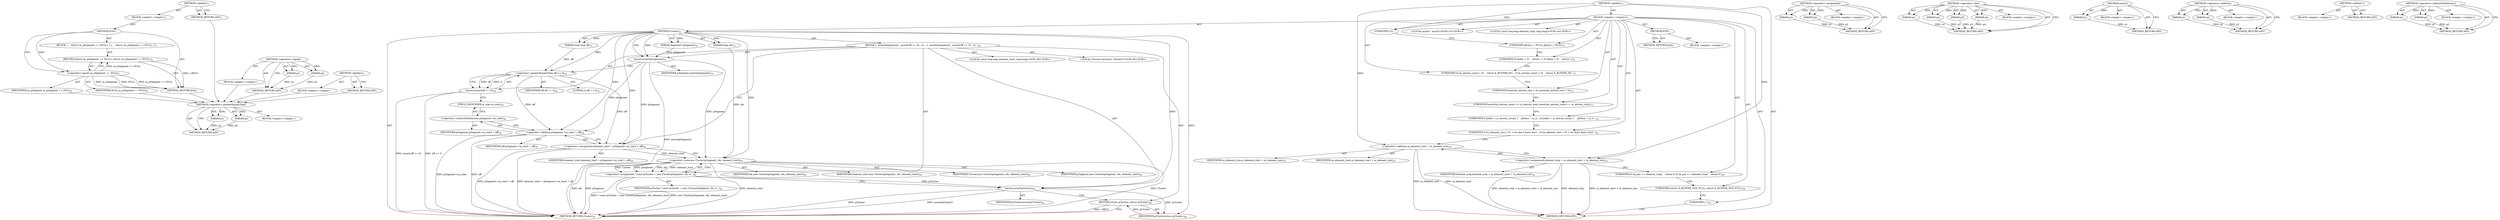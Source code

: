 digraph "&lt;operator&gt;.indirectFieldAccess" {
vulnerable_6 [label=<(METHOD,&lt;global&gt;)<SUB>1</SUB>>];
vulnerable_7 [label=<(BLOCK,&lt;empty&gt;,&lt;empty&gt;)<SUB>1</SUB>>];
vulnerable_8 [label=<(METHOD,EOS)<SUB>1</SUB>>];
vulnerable_9 [label=<(BLOCK,{
    return (m_pSegment == NULL);
 },{
    return (m_pSegment == NULL);
 })<SUB>3</SUB>>];
vulnerable_10 [label=<(RETURN,return (m_pSegment == NULL);,return (m_pSegment == NULL);)<SUB>4</SUB>>];
vulnerable_11 [label=<(&lt;operator&gt;.equals,m_pSegment == NULL)<SUB>4</SUB>>];
vulnerable_12 [label=<(IDENTIFIER,m_pSegment,m_pSegment == NULL)<SUB>4</SUB>>];
vulnerable_13 [label=<(IDENTIFIER,NULL,m_pSegment == NULL)<SUB>4</SUB>>];
vulnerable_14 [label=<(METHOD_RETURN,bool)<SUB>1</SUB>>];
vulnerable_16 [label=<(METHOD_RETURN,ANY)<SUB>1</SUB>>];
vulnerable_31 [label=<(METHOD,&lt;operator&gt;.equals)>];
vulnerable_32 [label=<(PARAM,p1)>];
vulnerable_33 [label=<(PARAM,p2)>];
vulnerable_34 [label=<(BLOCK,&lt;empty&gt;,&lt;empty&gt;)>];
vulnerable_35 [label=<(METHOD_RETURN,ANY)>];
vulnerable_25 [label=<(METHOD,&lt;global&gt;)<SUB>1</SUB>>];
vulnerable_26 [label=<(BLOCK,&lt;empty&gt;,&lt;empty&gt;)>];
vulnerable_27 [label=<(METHOD_RETURN,ANY)>];
fixed_106 [label=<(METHOD,&lt;operator&gt;.greaterEqualsThan)>];
fixed_107 [label=<(PARAM,p1)>];
fixed_108 [label=<(PARAM,p2)>];
fixed_109 [label=<(BLOCK,&lt;empty&gt;,&lt;empty&gt;)>];
fixed_110 [label=<(METHOD_RETURN,ANY)>];
fixed_6 [label=<(METHOD,&lt;global&gt;)<SUB>1</SUB>>];
fixed_7 [label=<(BLOCK,&lt;empty&gt;,&lt;empty&gt;)<SUB>1</SUB>>];
fixed_8 [label=<(METHOD,EOS)<SUB>1</SUB>>];
fixed_9 [label=<(BLOCK,&lt;empty&gt;,&lt;empty&gt;)>];
fixed_10 [label=<(METHOD_RETURN,bool)<SUB>1</SUB>>];
fixed_12 [label=<(UNKNOWN,t,t)<SUB>1</SUB>>];
fixed_13 [label=<(UNKNOWN,pEntry = NULL;,pEntry = NULL;)<SUB>2</SUB>>];
fixed_14 [label=<(UNKNOWN,if (index &lt; 0)
    return -1;,if (index &lt; 0)
    return -1;)<SUB>4</SUB>>];
fixed_15 [label=<(UNKNOWN,if (m_entries_count &lt; 0)
    return E_BUFFER_NO...,if (m_entries_count &lt; 0)
    return E_BUFFER_NO...)<SUB>7</SUB>>];
fixed_16 [label="<(LOCAL,assert : assert)<SUB>10</SUB>>"];
fixed_17 [label=<(UNKNOWN,assert(m_entries_size &gt; 0);,assert(m_entries_size &gt; 0);)<SUB>11</SUB>>];
fixed_18 [label=<(UNKNOWN,assert(m_entries_count &lt;= m_entries_size);,assert(m_entries_count &lt;= m_entries_size);)<SUB>12</SUB>>];
fixed_19 [label=<(UNKNOWN,if (index &lt; m_entries_count) {
    pEntry = m_e...,if (index &lt; m_entries_count) {
    pEntry = m_e...)<SUB>14</SUB>>];
fixed_20 [label=<(UNKNOWN,if (m_element_size &lt; 0)  // we don't know clust...,if (m_element_size &lt; 0)  // we don't know clust...)<SUB>21</SUB>>];
fixed_21 [label="<(LOCAL,const long long element_stop: long long)<SUB>24</SUB>>"];
fixed_22 [label=<(&lt;operator&gt;.assignment,element_stop = m_element_start + m_element_size)<SUB>24</SUB>>];
fixed_23 [label=<(IDENTIFIER,element_stop,element_stop = m_element_start + m_element_size)<SUB>24</SUB>>];
fixed_24 [label=<(&lt;operator&gt;.addition,m_element_start + m_element_size)<SUB>24</SUB>>];
fixed_25 [label=<(IDENTIFIER,m_element_start,m_element_start + m_element_size)<SUB>24</SUB>>];
fixed_26 [label=<(IDENTIFIER,m_element_size,m_element_start + m_element_size)<SUB>24</SUB>>];
fixed_27 [label=<(UNKNOWN,if (m_pos &gt;= element_stop)
    return 0;,if (m_pos &gt;= element_stop)
    return 0;)<SUB>26</SUB>>];
fixed_28 [label=<(UNKNOWN,return E_BUFFER_NOT_FULL;,return E_BUFFER_NOT_FULL;)<SUB>29</SUB>>];
fixed_29 [label=<(UNKNOWN,},})<SUB>30</SUB>>];
fixed_30 [label=<(METHOD,Create)<SUB>32</SUB>>];
fixed_31 [label=<(PARAM,Segment* pSegment)<SUB>32</SUB>>];
fixed_32 [label=<(PARAM,long idx)<SUB>32</SUB>>];
fixed_33 [label=<(PARAM,long long off)<SUB>32</SUB>>];
fixed_34 [label=<(BLOCK,{
  assert(pSegment);
  assert(off &gt;= 0);

  co...,{
  assert(pSegment);
  assert(off &gt;= 0);

  co...)<SUB>34</SUB>>];
fixed_35 [label=<(assert,assert(pSegment))<SUB>35</SUB>>];
fixed_36 [label=<(IDENTIFIER,pSegment,assert(pSegment))<SUB>35</SUB>>];
fixed_37 [label=<(assert,assert(off &gt;= 0))<SUB>36</SUB>>];
fixed_38 [label=<(&lt;operator&gt;.greaterEqualsThan,off &gt;= 0)<SUB>36</SUB>>];
fixed_39 [label=<(IDENTIFIER,off,off &gt;= 0)<SUB>36</SUB>>];
fixed_40 [label=<(LITERAL,0,off &gt;= 0)<SUB>36</SUB>>];
fixed_41 [label="<(LOCAL,const long long element_start: long long)<SUB>38</SUB>>"];
fixed_42 [label=<(&lt;operator&gt;.assignment,element_start = pSegment-&gt;m_start + off)<SUB>38</SUB>>];
fixed_43 [label=<(IDENTIFIER,element_start,element_start = pSegment-&gt;m_start + off)<SUB>38</SUB>>];
fixed_44 [label=<(&lt;operator&gt;.addition,pSegment-&gt;m_start + off)<SUB>38</SUB>>];
fixed_45 [label=<(&lt;operator&gt;.indirectFieldAccess,pSegment-&gt;m_start)<SUB>38</SUB>>];
fixed_46 [label=<(IDENTIFIER,pSegment,pSegment-&gt;m_start + off)<SUB>38</SUB>>];
fixed_47 [label=<(FIELD_IDENTIFIER,m_start,m_start)<SUB>38</SUB>>];
fixed_48 [label=<(IDENTIFIER,off,pSegment-&gt;m_start + off)<SUB>38</SUB>>];
fixed_49 [label="<(LOCAL,Cluster* pCluster: Cluster*)<SUB>40</SUB>>"];
fixed_50 [label=<(&lt;operator&gt;.assignment,* const pCluster = new Cluster(pSegment, idx, e...)<SUB>40</SUB>>];
fixed_51 [label=<(IDENTIFIER,pCluster,* const pCluster = new Cluster(pSegment, idx, e...)<SUB>40</SUB>>];
fixed_52 [label=<(&lt;operator&gt;.new,new Cluster(pSegment, idx, element_start))<SUB>40</SUB>>];
fixed_53 [label=<(IDENTIFIER,Cluster,new Cluster(pSegment, idx, element_start))<SUB>40</SUB>>];
fixed_54 [label=<(IDENTIFIER,pSegment,new Cluster(pSegment, idx, element_start))<SUB>40</SUB>>];
fixed_55 [label=<(IDENTIFIER,idx,new Cluster(pSegment, idx, element_start))<SUB>40</SUB>>];
fixed_56 [label=<(IDENTIFIER,element_start,new Cluster(pSegment, idx, element_start))<SUB>40</SUB>>];
fixed_57 [label=<(assert,assert(pCluster))<SUB>42</SUB>>];
fixed_58 [label=<(IDENTIFIER,pCluster,assert(pCluster))<SUB>42</SUB>>];
fixed_59 [label=<(RETURN,return pCluster;,return pCluster;)<SUB>44</SUB>>];
fixed_60 [label=<(IDENTIFIER,pCluster,return pCluster;)<SUB>44</SUB>>];
fixed_61 [label=<(METHOD_RETURN,Cluster)<SUB>32</SUB>>];
fixed_63 [label=<(METHOD_RETURN,ANY)<SUB>1</SUB>>];
fixed_92 [label=<(METHOD,&lt;operator&gt;.assignment)>];
fixed_93 [label=<(PARAM,p1)>];
fixed_94 [label=<(PARAM,p2)>];
fixed_95 [label=<(BLOCK,&lt;empty&gt;,&lt;empty&gt;)>];
fixed_96 [label=<(METHOD_RETURN,ANY)>];
fixed_116 [label=<(METHOD,&lt;operator&gt;.new)>];
fixed_117 [label=<(PARAM,p1)>];
fixed_118 [label=<(PARAM,p2)>];
fixed_119 [label=<(PARAM,p3)>];
fixed_120 [label=<(PARAM,p4)>];
fixed_121 [label=<(BLOCK,&lt;empty&gt;,&lt;empty&gt;)>];
fixed_122 [label=<(METHOD_RETURN,ANY)>];
fixed_102 [label=<(METHOD,assert)>];
fixed_103 [label=<(PARAM,p1)>];
fixed_104 [label=<(BLOCK,&lt;empty&gt;,&lt;empty&gt;)>];
fixed_105 [label=<(METHOD_RETURN,ANY)>];
fixed_97 [label=<(METHOD,&lt;operator&gt;.addition)>];
fixed_98 [label=<(PARAM,p1)>];
fixed_99 [label=<(PARAM,p2)>];
fixed_100 [label=<(BLOCK,&lt;empty&gt;,&lt;empty&gt;)>];
fixed_101 [label=<(METHOD_RETURN,ANY)>];
fixed_86 [label=<(METHOD,&lt;global&gt;)<SUB>1</SUB>>];
fixed_87 [label=<(BLOCK,&lt;empty&gt;,&lt;empty&gt;)>];
fixed_88 [label=<(METHOD_RETURN,ANY)>];
fixed_111 [label=<(METHOD,&lt;operator&gt;.indirectFieldAccess)>];
fixed_112 [label=<(PARAM,p1)>];
fixed_113 [label=<(PARAM,p2)>];
fixed_114 [label=<(BLOCK,&lt;empty&gt;,&lt;empty&gt;)>];
fixed_115 [label=<(METHOD_RETURN,ANY)>];
vulnerable_6 -> vulnerable_7  [key=0, label="AST: "];
vulnerable_6 -> vulnerable_16  [key=0, label="AST: "];
vulnerable_6 -> vulnerable_16  [key=1, label="CFG: "];
vulnerable_7 -> vulnerable_8  [key=0, label="AST: "];
vulnerable_8 -> vulnerable_9  [key=0, label="AST: "];
vulnerable_8 -> vulnerable_14  [key=0, label="AST: "];
vulnerable_8 -> vulnerable_11  [key=0, label="CFG: "];
vulnerable_8 -> vulnerable_11  [key=1, label="DDG: "];
vulnerable_9 -> vulnerable_10  [key=0, label="AST: "];
vulnerable_10 -> vulnerable_11  [key=0, label="AST: "];
vulnerable_10 -> vulnerable_14  [key=0, label="CFG: "];
vulnerable_10 -> vulnerable_14  [key=1, label="DDG: &lt;RET&gt;"];
vulnerable_11 -> vulnerable_12  [key=0, label="AST: "];
vulnerable_11 -> vulnerable_13  [key=0, label="AST: "];
vulnerable_11 -> vulnerable_10  [key=0, label="CFG: "];
vulnerable_11 -> vulnerable_10  [key=1, label="DDG: m_pSegment == NULL"];
vulnerable_11 -> vulnerable_14  [key=0, label="DDG: m_pSegment"];
vulnerable_11 -> vulnerable_14  [key=1, label="DDG: NULL"];
vulnerable_11 -> vulnerable_14  [key=2, label="DDG: m_pSegment == NULL"];
vulnerable_12 -> fixed_106  [key=0];
vulnerable_13 -> fixed_106  [key=0];
vulnerable_14 -> fixed_106  [key=0];
vulnerable_16 -> fixed_106  [key=0];
vulnerable_31 -> vulnerable_32  [key=0, label="AST: "];
vulnerable_31 -> vulnerable_32  [key=1, label="DDG: "];
vulnerable_31 -> vulnerable_34  [key=0, label="AST: "];
vulnerable_31 -> vulnerable_33  [key=0, label="AST: "];
vulnerable_31 -> vulnerable_33  [key=1, label="DDG: "];
vulnerable_31 -> vulnerable_35  [key=0, label="AST: "];
vulnerable_31 -> vulnerable_35  [key=1, label="CFG: "];
vulnerable_32 -> vulnerable_35  [key=0, label="DDG: p1"];
vulnerable_33 -> vulnerable_35  [key=0, label="DDG: p2"];
vulnerable_34 -> fixed_106  [key=0];
vulnerable_35 -> fixed_106  [key=0];
vulnerable_25 -> vulnerable_26  [key=0, label="AST: "];
vulnerable_25 -> vulnerable_27  [key=0, label="AST: "];
vulnerable_25 -> vulnerable_27  [key=1, label="CFG: "];
vulnerable_26 -> fixed_106  [key=0];
vulnerable_27 -> fixed_106  [key=0];
fixed_106 -> fixed_107  [key=0, label="AST: "];
fixed_106 -> fixed_107  [key=1, label="DDG: "];
fixed_106 -> fixed_109  [key=0, label="AST: "];
fixed_106 -> fixed_108  [key=0, label="AST: "];
fixed_106 -> fixed_108  [key=1, label="DDG: "];
fixed_106 -> fixed_110  [key=0, label="AST: "];
fixed_106 -> fixed_110  [key=1, label="CFG: "];
fixed_107 -> fixed_110  [key=0, label="DDG: p1"];
fixed_108 -> fixed_110  [key=0, label="DDG: p2"];
fixed_6 -> fixed_7  [key=0, label="AST: "];
fixed_6 -> fixed_63  [key=0, label="AST: "];
fixed_6 -> fixed_12  [key=0, label="CFG: "];
fixed_6 -> fixed_22  [key=0, label="DDG: "];
fixed_6 -> fixed_24  [key=0, label="DDG: "];
fixed_7 -> fixed_8  [key=0, label="AST: "];
fixed_7 -> fixed_12  [key=0, label="AST: "];
fixed_7 -> fixed_13  [key=0, label="AST: "];
fixed_7 -> fixed_14  [key=0, label="AST: "];
fixed_7 -> fixed_15  [key=0, label="AST: "];
fixed_7 -> fixed_16  [key=0, label="AST: "];
fixed_7 -> fixed_17  [key=0, label="AST: "];
fixed_7 -> fixed_18  [key=0, label="AST: "];
fixed_7 -> fixed_19  [key=0, label="AST: "];
fixed_7 -> fixed_20  [key=0, label="AST: "];
fixed_7 -> fixed_21  [key=0, label="AST: "];
fixed_7 -> fixed_22  [key=0, label="AST: "];
fixed_7 -> fixed_27  [key=0, label="AST: "];
fixed_7 -> fixed_28  [key=0, label="AST: "];
fixed_7 -> fixed_29  [key=0, label="AST: "];
fixed_7 -> fixed_30  [key=0, label="AST: "];
fixed_8 -> fixed_9  [key=0, label="AST: "];
fixed_8 -> fixed_10  [key=0, label="AST: "];
fixed_8 -> fixed_10  [key=1, label="CFG: "];
fixed_12 -> fixed_13  [key=0, label="CFG: "];
fixed_13 -> fixed_14  [key=0, label="CFG: "];
fixed_14 -> fixed_15  [key=0, label="CFG: "];
fixed_15 -> fixed_17  [key=0, label="CFG: "];
fixed_17 -> fixed_18  [key=0, label="CFG: "];
fixed_18 -> fixed_19  [key=0, label="CFG: "];
fixed_19 -> fixed_20  [key=0, label="CFG: "];
fixed_20 -> fixed_24  [key=0, label="CFG: "];
fixed_22 -> fixed_23  [key=0, label="AST: "];
fixed_22 -> fixed_24  [key=0, label="AST: "];
fixed_22 -> fixed_27  [key=0, label="CFG: "];
fixed_22 -> fixed_63  [key=0, label="DDG: element_stop"];
fixed_22 -> fixed_63  [key=1, label="DDG: m_element_start + m_element_size"];
fixed_22 -> fixed_63  [key=2, label="DDG: element_stop = m_element_start + m_element_size"];
fixed_24 -> fixed_25  [key=0, label="AST: "];
fixed_24 -> fixed_26  [key=0, label="AST: "];
fixed_24 -> fixed_22  [key=0, label="CFG: "];
fixed_24 -> fixed_63  [key=0, label="DDG: m_element_size"];
fixed_24 -> fixed_63  [key=1, label="DDG: m_element_start"];
fixed_27 -> fixed_28  [key=0, label="CFG: "];
fixed_28 -> fixed_29  [key=0, label="CFG: "];
fixed_29 -> fixed_63  [key=0, label="CFG: "];
fixed_30 -> fixed_31  [key=0, label="AST: "];
fixed_30 -> fixed_31  [key=1, label="DDG: "];
fixed_30 -> fixed_32  [key=0, label="AST: "];
fixed_30 -> fixed_32  [key=1, label="DDG: "];
fixed_30 -> fixed_33  [key=0, label="AST: "];
fixed_30 -> fixed_33  [key=1, label="DDG: "];
fixed_30 -> fixed_34  [key=0, label="AST: "];
fixed_30 -> fixed_61  [key=0, label="AST: "];
fixed_30 -> fixed_35  [key=0, label="CFG: "];
fixed_30 -> fixed_35  [key=1, label="DDG: "];
fixed_30 -> fixed_42  [key=0, label="DDG: "];
fixed_30 -> fixed_57  [key=0, label="DDG: "];
fixed_30 -> fixed_60  [key=0, label="DDG: "];
fixed_30 -> fixed_38  [key=0, label="DDG: "];
fixed_30 -> fixed_44  [key=0, label="DDG: "];
fixed_30 -> fixed_52  [key=0, label="DDG: "];
fixed_31 -> fixed_35  [key=0, label="DDG: pSegment"];
fixed_32 -> fixed_52  [key=0, label="DDG: idx"];
fixed_33 -> fixed_38  [key=0, label="DDG: off"];
fixed_34 -> fixed_35  [key=0, label="AST: "];
fixed_34 -> fixed_37  [key=0, label="AST: "];
fixed_34 -> fixed_41  [key=0, label="AST: "];
fixed_34 -> fixed_42  [key=0, label="AST: "];
fixed_34 -> fixed_49  [key=0, label="AST: "];
fixed_34 -> fixed_50  [key=0, label="AST: "];
fixed_34 -> fixed_57  [key=0, label="AST: "];
fixed_34 -> fixed_59  [key=0, label="AST: "];
fixed_35 -> fixed_36  [key=0, label="AST: "];
fixed_35 -> fixed_38  [key=0, label="CFG: "];
fixed_35 -> fixed_61  [key=0, label="DDG: assert(pSegment)"];
fixed_35 -> fixed_42  [key=0, label="DDG: pSegment"];
fixed_35 -> fixed_44  [key=0, label="DDG: pSegment"];
fixed_35 -> fixed_52  [key=0, label="DDG: pSegment"];
fixed_37 -> fixed_38  [key=0, label="AST: "];
fixed_37 -> fixed_47  [key=0, label="CFG: "];
fixed_37 -> fixed_61  [key=0, label="DDG: off &gt;= 0"];
fixed_37 -> fixed_61  [key=1, label="DDG: assert(off &gt;= 0)"];
fixed_38 -> fixed_39  [key=0, label="AST: "];
fixed_38 -> fixed_40  [key=0, label="AST: "];
fixed_38 -> fixed_37  [key=0, label="CFG: "];
fixed_38 -> fixed_37  [key=1, label="DDG: off"];
fixed_38 -> fixed_37  [key=2, label="DDG: 0"];
fixed_38 -> fixed_42  [key=0, label="DDG: off"];
fixed_38 -> fixed_44  [key=0, label="DDG: off"];
fixed_42 -> fixed_43  [key=0, label="AST: "];
fixed_42 -> fixed_44  [key=0, label="AST: "];
fixed_42 -> fixed_52  [key=0, label="CFG: "];
fixed_42 -> fixed_52  [key=1, label="DDG: element_start"];
fixed_42 -> fixed_61  [key=0, label="DDG: pSegment-&gt;m_start + off"];
fixed_42 -> fixed_61  [key=1, label="DDG: element_start = pSegment-&gt;m_start + off"];
fixed_44 -> fixed_45  [key=0, label="AST: "];
fixed_44 -> fixed_48  [key=0, label="AST: "];
fixed_44 -> fixed_42  [key=0, label="CFG: "];
fixed_44 -> fixed_61  [key=0, label="DDG: pSegment-&gt;m_start"];
fixed_44 -> fixed_61  [key=1, label="DDG: off"];
fixed_45 -> fixed_46  [key=0, label="AST: "];
fixed_45 -> fixed_47  [key=0, label="AST: "];
fixed_45 -> fixed_44  [key=0, label="CFG: "];
fixed_47 -> fixed_45  [key=0, label="CFG: "];
fixed_50 -> fixed_51  [key=0, label="AST: "];
fixed_50 -> fixed_52  [key=0, label="AST: "];
fixed_50 -> fixed_57  [key=0, label="CFG: "];
fixed_50 -> fixed_57  [key=1, label="DDG: pCluster"];
fixed_50 -> fixed_61  [key=0, label="DDG: new Cluster(pSegment, idx, element_start)"];
fixed_50 -> fixed_61  [key=1, label="DDG: * const pCluster = new Cluster(pSegment, idx, element_start)"];
fixed_52 -> fixed_53  [key=0, label="AST: "];
fixed_52 -> fixed_54  [key=0, label="AST: "];
fixed_52 -> fixed_55  [key=0, label="AST: "];
fixed_52 -> fixed_56  [key=0, label="AST: "];
fixed_52 -> fixed_50  [key=0, label="CFG: "];
fixed_52 -> fixed_50  [key=1, label="DDG: Cluster"];
fixed_52 -> fixed_50  [key=2, label="DDG: pSegment"];
fixed_52 -> fixed_50  [key=3, label="DDG: idx"];
fixed_52 -> fixed_50  [key=4, label="DDG: element_start"];
fixed_52 -> fixed_61  [key=0, label="DDG: pSegment"];
fixed_52 -> fixed_61  [key=1, label="DDG: idx"];
fixed_52 -> fixed_61  [key=2, label="DDG: element_start"];
fixed_52 -> fixed_61  [key=3, label="DDG: Cluster"];
fixed_57 -> fixed_58  [key=0, label="AST: "];
fixed_57 -> fixed_59  [key=0, label="CFG: "];
fixed_57 -> fixed_61  [key=0, label="DDG: pCluster"];
fixed_57 -> fixed_61  [key=1, label="DDG: assert(pCluster)"];
fixed_57 -> fixed_60  [key=0, label="DDG: pCluster"];
fixed_59 -> fixed_60  [key=0, label="AST: "];
fixed_59 -> fixed_61  [key=0, label="CFG: "];
fixed_59 -> fixed_61  [key=1, label="DDG: &lt;RET&gt;"];
fixed_60 -> fixed_59  [key=0, label="DDG: pCluster"];
fixed_92 -> fixed_93  [key=0, label="AST: "];
fixed_92 -> fixed_93  [key=1, label="DDG: "];
fixed_92 -> fixed_95  [key=0, label="AST: "];
fixed_92 -> fixed_94  [key=0, label="AST: "];
fixed_92 -> fixed_94  [key=1, label="DDG: "];
fixed_92 -> fixed_96  [key=0, label="AST: "];
fixed_92 -> fixed_96  [key=1, label="CFG: "];
fixed_93 -> fixed_96  [key=0, label="DDG: p1"];
fixed_94 -> fixed_96  [key=0, label="DDG: p2"];
fixed_116 -> fixed_117  [key=0, label="AST: "];
fixed_116 -> fixed_117  [key=1, label="DDG: "];
fixed_116 -> fixed_121  [key=0, label="AST: "];
fixed_116 -> fixed_118  [key=0, label="AST: "];
fixed_116 -> fixed_118  [key=1, label="DDG: "];
fixed_116 -> fixed_122  [key=0, label="AST: "];
fixed_116 -> fixed_122  [key=1, label="CFG: "];
fixed_116 -> fixed_119  [key=0, label="AST: "];
fixed_116 -> fixed_119  [key=1, label="DDG: "];
fixed_116 -> fixed_120  [key=0, label="AST: "];
fixed_116 -> fixed_120  [key=1, label="DDG: "];
fixed_117 -> fixed_122  [key=0, label="DDG: p1"];
fixed_118 -> fixed_122  [key=0, label="DDG: p2"];
fixed_119 -> fixed_122  [key=0, label="DDG: p3"];
fixed_120 -> fixed_122  [key=0, label="DDG: p4"];
fixed_102 -> fixed_103  [key=0, label="AST: "];
fixed_102 -> fixed_103  [key=1, label="DDG: "];
fixed_102 -> fixed_104  [key=0, label="AST: "];
fixed_102 -> fixed_105  [key=0, label="AST: "];
fixed_102 -> fixed_105  [key=1, label="CFG: "];
fixed_103 -> fixed_105  [key=0, label="DDG: p1"];
fixed_97 -> fixed_98  [key=0, label="AST: "];
fixed_97 -> fixed_98  [key=1, label="DDG: "];
fixed_97 -> fixed_100  [key=0, label="AST: "];
fixed_97 -> fixed_99  [key=0, label="AST: "];
fixed_97 -> fixed_99  [key=1, label="DDG: "];
fixed_97 -> fixed_101  [key=0, label="AST: "];
fixed_97 -> fixed_101  [key=1, label="CFG: "];
fixed_98 -> fixed_101  [key=0, label="DDG: p1"];
fixed_99 -> fixed_101  [key=0, label="DDG: p2"];
fixed_86 -> fixed_87  [key=0, label="AST: "];
fixed_86 -> fixed_88  [key=0, label="AST: "];
fixed_86 -> fixed_88  [key=1, label="CFG: "];
fixed_111 -> fixed_112  [key=0, label="AST: "];
fixed_111 -> fixed_112  [key=1, label="DDG: "];
fixed_111 -> fixed_114  [key=0, label="AST: "];
fixed_111 -> fixed_113  [key=0, label="AST: "];
fixed_111 -> fixed_113  [key=1, label="DDG: "];
fixed_111 -> fixed_115  [key=0, label="AST: "];
fixed_111 -> fixed_115  [key=1, label="CFG: "];
fixed_112 -> fixed_115  [key=0, label="DDG: p1"];
fixed_113 -> fixed_115  [key=0, label="DDG: p2"];
}
